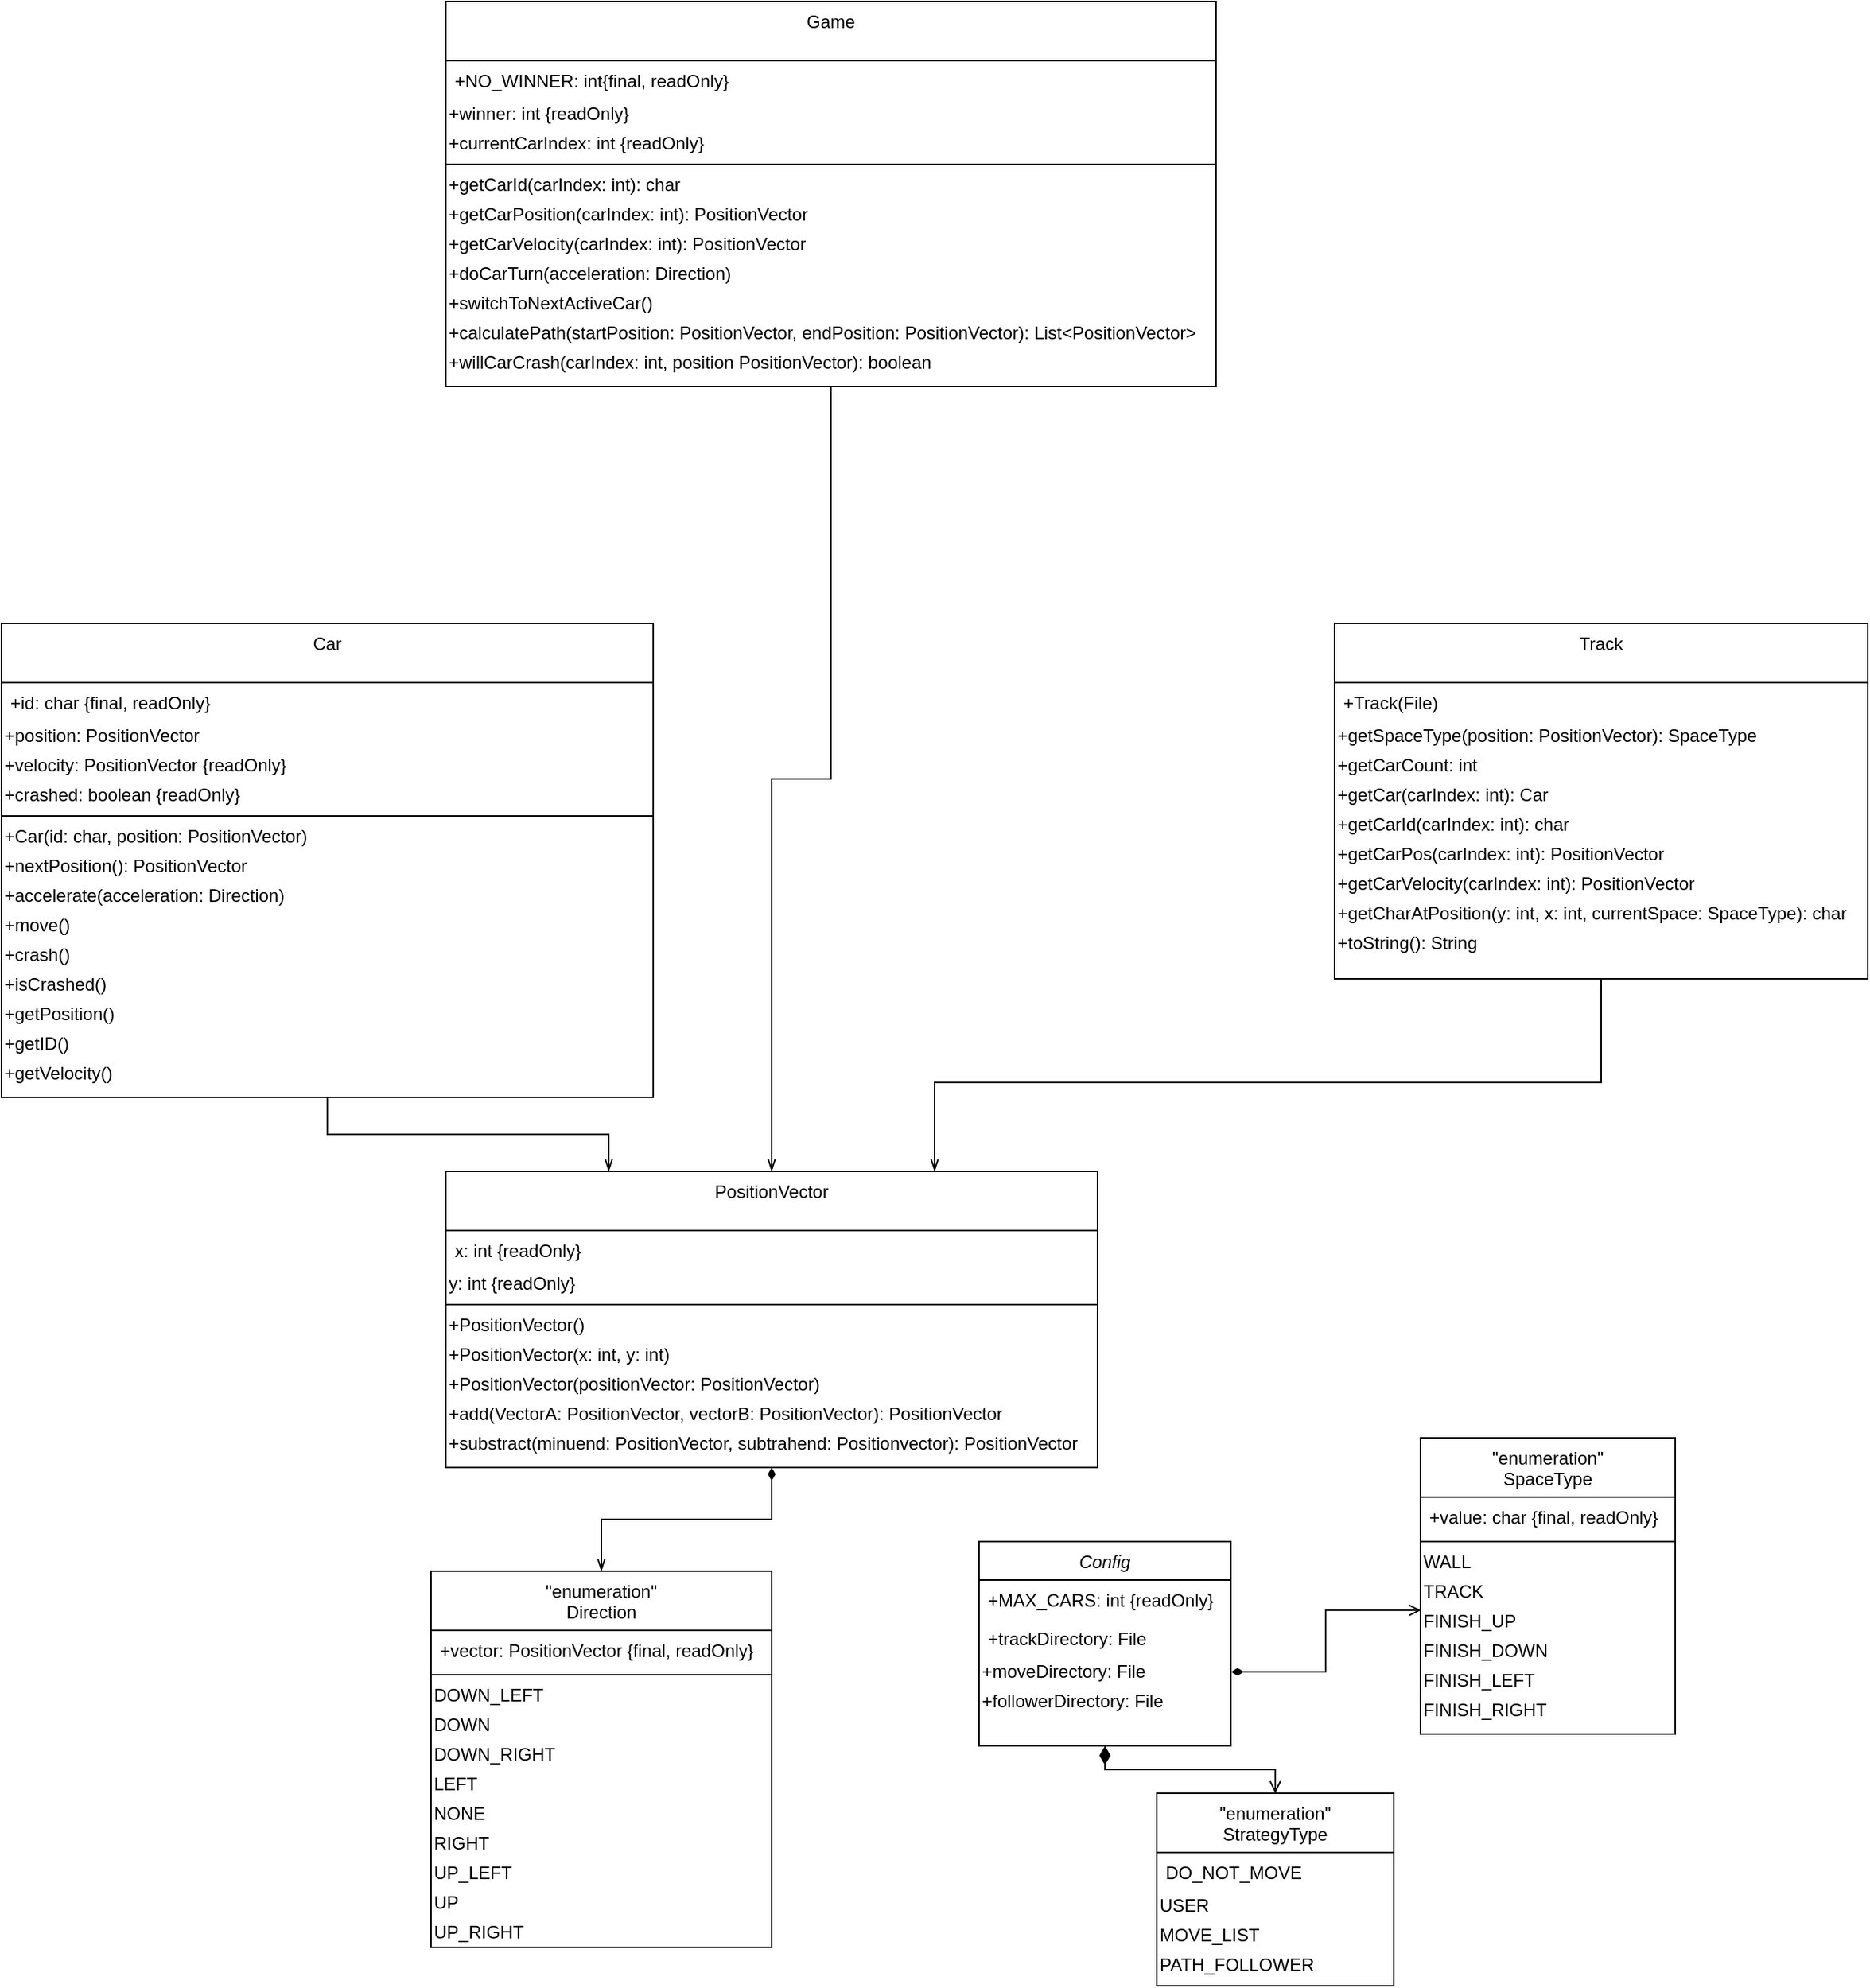<mxfile version="14.2.4" type="onedrive"><diagram id="C5RBs43oDa-KdzZeNtuy" name="Page-1"><mxGraphModel dx="2036" dy="1858" grid="1" gridSize="10" guides="1" tooltips="1" connect="1" arrows="1" fold="1" page="1" pageScale="1" pageWidth="827" pageHeight="1169" math="0" shadow="0"><root><mxCell id="WIyWlLk6GJQsqaUBKTNV-0"/><mxCell id="WIyWlLk6GJQsqaUBKTNV-1" parent="WIyWlLk6GJQsqaUBKTNV-0"/><mxCell id="zkfFHV4jXpPFQw0GAbJ--0" value="Config" style="swimlane;fontStyle=2;align=center;verticalAlign=top;childLayout=stackLayout;horizontal=1;startSize=26;horizontalStack=0;resizeParent=1;resizeLast=0;collapsible=1;marginBottom=0;rounded=0;shadow=0;strokeWidth=1;" parent="WIyWlLk6GJQsqaUBKTNV-1" vertex="1"><mxGeometry x="210" y="190" width="170" height="138" as="geometry"><mxRectangle x="230" y="140" width="160" height="26" as="alternateBounds"/></mxGeometry></mxCell><mxCell id="zkfFHV4jXpPFQw0GAbJ--2" value="+MAX_CARS: int {readOnly}" style="text;align=left;verticalAlign=top;spacingLeft=4;spacingRight=4;overflow=hidden;rotatable=0;points=[[0,0.5],[1,0.5]];portConstraint=eastwest;rounded=0;shadow=0;html=0;" parent="zkfFHV4jXpPFQw0GAbJ--0" vertex="1"><mxGeometry y="26" width="170" height="26" as="geometry"/></mxCell><mxCell id="zkfFHV4jXpPFQw0GAbJ--3" value="+trackDirectory: File" style="text;align=left;verticalAlign=top;spacingLeft=4;spacingRight=4;overflow=hidden;rotatable=0;points=[[0,0.5],[1,0.5]];portConstraint=eastwest;rounded=0;shadow=0;html=0;" parent="zkfFHV4jXpPFQw0GAbJ--0" vertex="1"><mxGeometry y="52" width="170" height="26" as="geometry"/></mxCell><mxCell id="3nBLzgC3iryZwLSNomIb-3" value="+moveDirectory: File" style="text;html=1;align=left;verticalAlign=middle;resizable=0;points=[];autosize=1;" vertex="1" parent="zkfFHV4jXpPFQw0GAbJ--0"><mxGeometry y="78" width="170" height="20" as="geometry"/></mxCell><mxCell id="3nBLzgC3iryZwLSNomIb-4" value="+followerDirectory: File" style="text;html=1;align=left;verticalAlign=middle;resizable=0;points=[];autosize=1;" vertex="1" parent="zkfFHV4jXpPFQw0GAbJ--0"><mxGeometry y="98" width="170" height="20" as="geometry"/></mxCell><mxCell id="zkfFHV4jXpPFQw0GAbJ--13" value="&quot;enumeration&quot;&#10;StrategyType&#10;" style="swimlane;fontStyle=0;align=center;verticalAlign=top;childLayout=stackLayout;horizontal=1;startSize=40;horizontalStack=0;resizeParent=1;resizeLast=0;collapsible=1;marginBottom=0;rounded=0;shadow=0;strokeWidth=1;" parent="WIyWlLk6GJQsqaUBKTNV-1" vertex="1"><mxGeometry x="330" y="360" width="160" height="130" as="geometry"><mxRectangle x="340" y="380" width="170" height="26" as="alternateBounds"/></mxGeometry></mxCell><mxCell id="zkfFHV4jXpPFQw0GAbJ--14" value="DO_NOT_MOVE" style="text;align=left;verticalAlign=top;spacingLeft=4;spacingRight=4;overflow=hidden;rotatable=0;points=[[0,0.5],[1,0.5]];portConstraint=eastwest;" parent="zkfFHV4jXpPFQw0GAbJ--13" vertex="1"><mxGeometry y="40" width="160" height="26" as="geometry"/></mxCell><mxCell id="3nBLzgC3iryZwLSNomIb-13" value="USER" style="text;html=1;align=left;verticalAlign=middle;resizable=0;points=[];autosize=1;" vertex="1" parent="zkfFHV4jXpPFQw0GAbJ--13"><mxGeometry y="66" width="160" height="20" as="geometry"/></mxCell><mxCell id="3nBLzgC3iryZwLSNomIb-14" value="MOVE_LIST" style="text;html=1;align=left;verticalAlign=middle;resizable=0;points=[];autosize=1;" vertex="1" parent="zkfFHV4jXpPFQw0GAbJ--13"><mxGeometry y="86" width="160" height="20" as="geometry"/></mxCell><mxCell id="3nBLzgC3iryZwLSNomIb-15" value="PATH_FOLLOWER" style="text;html=1;align=left;verticalAlign=middle;resizable=0;points=[];autosize=1;" vertex="1" parent="zkfFHV4jXpPFQw0GAbJ--13"><mxGeometry y="106" width="160" height="20" as="geometry"/></mxCell><mxCell id="zkfFHV4jXpPFQw0GAbJ--16" value="" style="endArrow=diamondThin;endSize=10;endFill=1;shadow=0;strokeWidth=1;rounded=0;edgeStyle=elbowEdgeStyle;elbow=vertical;startArrow=open;startFill=0;" parent="WIyWlLk6GJQsqaUBKTNV-1" source="zkfFHV4jXpPFQw0GAbJ--13" target="zkfFHV4jXpPFQw0GAbJ--0" edge="1"><mxGeometry width="160" relative="1" as="geometry"><mxPoint x="210" y="373" as="sourcePoint"/><mxPoint x="310" y="271" as="targetPoint"/></mxGeometry></mxCell><mxCell id="zkfFHV4jXpPFQw0GAbJ--17" value="&quot;enumeration&quot;&#10;SpaceType" style="swimlane;fontStyle=0;align=center;verticalAlign=top;childLayout=stackLayout;horizontal=1;startSize=40;horizontalStack=0;resizeParent=1;resizeLast=0;collapsible=1;marginBottom=0;rounded=0;shadow=0;strokeWidth=1;" parent="WIyWlLk6GJQsqaUBKTNV-1" vertex="1"><mxGeometry x="508" y="120" width="172" height="200" as="geometry"><mxRectangle x="550" y="140" width="160" height="26" as="alternateBounds"/></mxGeometry></mxCell><mxCell id="zkfFHV4jXpPFQw0GAbJ--19" value="+value: char {final, readOnly}" style="text;align=left;verticalAlign=top;spacingLeft=4;spacingRight=4;overflow=hidden;rotatable=0;points=[[0,0.5],[1,0.5]];portConstraint=eastwest;rounded=0;shadow=0;html=0;" parent="zkfFHV4jXpPFQw0GAbJ--17" vertex="1"><mxGeometry y="40" width="172" height="26" as="geometry"/></mxCell><mxCell id="zkfFHV4jXpPFQw0GAbJ--23" value="" style="line;html=1;strokeWidth=1;align=left;verticalAlign=middle;spacingTop=-1;spacingLeft=3;spacingRight=3;rotatable=0;labelPosition=right;points=[];portConstraint=eastwest;" parent="zkfFHV4jXpPFQw0GAbJ--17" vertex="1"><mxGeometry y="66" width="172" height="8" as="geometry"/></mxCell><mxCell id="3nBLzgC3iryZwLSNomIb-5" value="&lt;div&gt;&lt;span&gt;WALL&lt;/span&gt;&lt;/div&gt;" style="text;html=1;align=left;verticalAlign=middle;resizable=0;points=[];autosize=1;" vertex="1" parent="zkfFHV4jXpPFQw0GAbJ--17"><mxGeometry y="74" width="172" height="20" as="geometry"/></mxCell><mxCell id="3nBLzgC3iryZwLSNomIb-6" value="TRACK" style="text;html=1;align=left;verticalAlign=middle;resizable=0;points=[];autosize=1;" vertex="1" parent="zkfFHV4jXpPFQw0GAbJ--17"><mxGeometry y="94" width="172" height="20" as="geometry"/></mxCell><mxCell id="3nBLzgC3iryZwLSNomIb-7" value="FINISH_UP" style="text;html=1;align=left;verticalAlign=middle;resizable=0;points=[];autosize=1;" vertex="1" parent="zkfFHV4jXpPFQw0GAbJ--17"><mxGeometry y="114" width="172" height="20" as="geometry"/></mxCell><mxCell id="3nBLzgC3iryZwLSNomIb-8" value="FINISH_DOWN" style="text;html=1;align=left;verticalAlign=middle;resizable=0;points=[];autosize=1;" vertex="1" parent="zkfFHV4jXpPFQw0GAbJ--17"><mxGeometry y="134" width="172" height="20" as="geometry"/></mxCell><mxCell id="3nBLzgC3iryZwLSNomIb-9" value="FINISH_LEFT" style="text;html=1;align=left;verticalAlign=middle;resizable=0;points=[];autosize=1;" vertex="1" parent="zkfFHV4jXpPFQw0GAbJ--17"><mxGeometry y="154" width="172" height="20" as="geometry"/></mxCell><mxCell id="3nBLzgC3iryZwLSNomIb-10" value="FINISH_RIGHT" style="text;html=1;align=left;verticalAlign=middle;resizable=0;points=[];autosize=1;" vertex="1" parent="zkfFHV4jXpPFQw0GAbJ--17"><mxGeometry y="174" width="172" height="20" as="geometry"/></mxCell><mxCell id="3nBLzgC3iryZwLSNomIb-12" style="edgeStyle=orthogonalEdgeStyle;rounded=0;orthogonalLoop=1;jettySize=auto;html=1;entryX=0.002;entryY=0.12;entryDx=0;entryDy=0;entryPerimeter=0;endArrow=open;endFill=0;startArrow=diamondThin;startFill=1;" edge="1" parent="WIyWlLk6GJQsqaUBKTNV-1" source="3nBLzgC3iryZwLSNomIb-3" target="3nBLzgC3iryZwLSNomIb-7"><mxGeometry relative="1" as="geometry"/></mxCell><mxCell id="3nBLzgC3iryZwLSNomIb-22" value="&quot;enumeration&quot;&#10;Direction" style="swimlane;fontStyle=0;align=center;verticalAlign=top;childLayout=stackLayout;horizontal=1;startSize=40;horizontalStack=0;resizeParent=1;resizeLast=0;collapsible=1;marginBottom=0;rounded=0;shadow=0;strokeWidth=1;" vertex="1" parent="WIyWlLk6GJQsqaUBKTNV-1"><mxGeometry x="-160" y="210" width="230" height="254" as="geometry"><mxRectangle x="550" y="140" width="160" height="26" as="alternateBounds"/></mxGeometry></mxCell><mxCell id="3nBLzgC3iryZwLSNomIb-23" value="+vector: PositionVector {final, readOnly}" style="text;align=left;verticalAlign=top;spacingLeft=4;spacingRight=4;overflow=hidden;rotatable=0;points=[[0,0.5],[1,0.5]];portConstraint=eastwest;rounded=0;shadow=0;html=0;" vertex="1" parent="3nBLzgC3iryZwLSNomIb-22"><mxGeometry y="40" width="230" height="26" as="geometry"/></mxCell><mxCell id="3nBLzgC3iryZwLSNomIb-24" value="" style="line;html=1;strokeWidth=1;align=left;verticalAlign=middle;spacingTop=-1;spacingLeft=3;spacingRight=3;rotatable=0;labelPosition=right;points=[];portConstraint=eastwest;" vertex="1" parent="3nBLzgC3iryZwLSNomIb-22"><mxGeometry y="66" width="230" height="8" as="geometry"/></mxCell><mxCell id="3nBLzgC3iryZwLSNomIb-25" value="&lt;div&gt;&lt;span&gt;DOWN_LEFT&lt;/span&gt;&lt;/div&gt;" style="text;html=1;align=left;verticalAlign=middle;resizable=0;points=[];autosize=1;" vertex="1" parent="3nBLzgC3iryZwLSNomIb-22"><mxGeometry y="74" width="230" height="20" as="geometry"/></mxCell><mxCell id="3nBLzgC3iryZwLSNomIb-26" value="DOWN" style="text;html=1;align=left;verticalAlign=middle;resizable=0;points=[];autosize=1;" vertex="1" parent="3nBLzgC3iryZwLSNomIb-22"><mxGeometry y="94" width="230" height="20" as="geometry"/></mxCell><mxCell id="3nBLzgC3iryZwLSNomIb-27" value="DOWN_RIGHT" style="text;html=1;align=left;verticalAlign=middle;resizable=0;points=[];autosize=1;" vertex="1" parent="3nBLzgC3iryZwLSNomIb-22"><mxGeometry y="114" width="230" height="20" as="geometry"/></mxCell><mxCell id="3nBLzgC3iryZwLSNomIb-28" value="LEFT" style="text;html=1;align=left;verticalAlign=middle;resizable=0;points=[];autosize=1;" vertex="1" parent="3nBLzgC3iryZwLSNomIb-22"><mxGeometry y="134" width="230" height="20" as="geometry"/></mxCell><mxCell id="3nBLzgC3iryZwLSNomIb-29" value="NONE" style="text;html=1;align=left;verticalAlign=middle;resizable=0;points=[];autosize=1;" vertex="1" parent="3nBLzgC3iryZwLSNomIb-22"><mxGeometry y="154" width="230" height="20" as="geometry"/></mxCell><mxCell id="3nBLzgC3iryZwLSNomIb-30" value="RIGHT" style="text;html=1;align=left;verticalAlign=middle;resizable=0;points=[];autosize=1;" vertex="1" parent="3nBLzgC3iryZwLSNomIb-22"><mxGeometry y="174" width="230" height="20" as="geometry"/></mxCell><mxCell id="3nBLzgC3iryZwLSNomIb-31" value="UP_LEFT" style="text;html=1;align=left;verticalAlign=middle;resizable=0;points=[];autosize=1;" vertex="1" parent="3nBLzgC3iryZwLSNomIb-22"><mxGeometry y="194" width="230" height="20" as="geometry"/></mxCell><mxCell id="3nBLzgC3iryZwLSNomIb-32" value="UP" style="text;html=1;align=left;verticalAlign=middle;resizable=0;points=[];autosize=1;" vertex="1" parent="3nBLzgC3iryZwLSNomIb-22"><mxGeometry y="214" width="230" height="20" as="geometry"/></mxCell><mxCell id="3nBLzgC3iryZwLSNomIb-33" value="UP_RIGHT" style="text;html=1;align=left;verticalAlign=middle;resizable=0;points=[];autosize=1;" vertex="1" parent="3nBLzgC3iryZwLSNomIb-22"><mxGeometry y="234" width="230" height="20" as="geometry"/></mxCell><mxCell id="3nBLzgC3iryZwLSNomIb-44" style="edgeStyle=orthogonalEdgeStyle;rounded=0;orthogonalLoop=1;jettySize=auto;html=1;entryX=0.5;entryY=0;entryDx=0;entryDy=0;startArrow=diamondThin;startFill=1;endArrow=openThin;endFill=0;" edge="1" parent="WIyWlLk6GJQsqaUBKTNV-1" source="3nBLzgC3iryZwLSNomIb-34" target="3nBLzgC3iryZwLSNomIb-22"><mxGeometry relative="1" as="geometry"/></mxCell><mxCell id="3nBLzgC3iryZwLSNomIb-34" value="PositionVector" style="swimlane;fontStyle=0;align=center;verticalAlign=top;childLayout=stackLayout;horizontal=1;startSize=40;horizontalStack=0;resizeParent=1;resizeLast=0;collapsible=1;marginBottom=0;rounded=0;shadow=0;strokeWidth=1;" vertex="1" parent="WIyWlLk6GJQsqaUBKTNV-1"><mxGeometry x="-150" y="-60" width="440" height="200" as="geometry"><mxRectangle x="550" y="140" width="160" height="26" as="alternateBounds"/></mxGeometry></mxCell><mxCell id="3nBLzgC3iryZwLSNomIb-35" value="x: int {readOnly}" style="text;align=left;verticalAlign=top;spacingLeft=4;spacingRight=4;overflow=hidden;rotatable=0;points=[[0,0.5],[1,0.5]];portConstraint=eastwest;rounded=0;shadow=0;html=0;" vertex="1" parent="3nBLzgC3iryZwLSNomIb-34"><mxGeometry y="40" width="440" height="26" as="geometry"/></mxCell><mxCell id="3nBLzgC3iryZwLSNomIb-43" value="y: int {readOnly}" style="text;html=1;align=left;verticalAlign=middle;resizable=0;points=[];autosize=1;" vertex="1" parent="3nBLzgC3iryZwLSNomIb-34"><mxGeometry y="66" width="440" height="20" as="geometry"/></mxCell><mxCell id="3nBLzgC3iryZwLSNomIb-36" value="" style="line;html=1;strokeWidth=1;align=left;verticalAlign=middle;spacingTop=-1;spacingLeft=3;spacingRight=3;rotatable=0;labelPosition=right;points=[];portConstraint=eastwest;" vertex="1" parent="3nBLzgC3iryZwLSNomIb-34"><mxGeometry y="86" width="440" height="8" as="geometry"/></mxCell><mxCell id="3nBLzgC3iryZwLSNomIb-37" value="&lt;div&gt;&lt;span&gt;+PositionVector()&lt;/span&gt;&lt;/div&gt;" style="text;html=1;align=left;verticalAlign=middle;resizable=0;points=[];autosize=1;" vertex="1" parent="3nBLzgC3iryZwLSNomIb-34"><mxGeometry y="94" width="440" height="20" as="geometry"/></mxCell><mxCell id="3nBLzgC3iryZwLSNomIb-38" value="+PositionVector(x: int, y: int)" style="text;html=1;align=left;verticalAlign=middle;resizable=0;points=[];autosize=1;" vertex="1" parent="3nBLzgC3iryZwLSNomIb-34"><mxGeometry y="114" width="440" height="20" as="geometry"/></mxCell><mxCell id="3nBLzgC3iryZwLSNomIb-39" value="+PositionVector(positionVector: PositionVector)" style="text;html=1;align=left;verticalAlign=middle;resizable=0;points=[];autosize=1;" vertex="1" parent="3nBLzgC3iryZwLSNomIb-34"><mxGeometry y="134" width="440" height="20" as="geometry"/></mxCell><mxCell id="3nBLzgC3iryZwLSNomIb-40" value="+add(VectorA: PositionVector, vectorB: PositionVector): PositionVector" style="text;html=1;align=left;verticalAlign=middle;resizable=0;points=[];autosize=1;" vertex="1" parent="3nBLzgC3iryZwLSNomIb-34"><mxGeometry y="154" width="440" height="20" as="geometry"/></mxCell><mxCell id="3nBLzgC3iryZwLSNomIb-41" value="+substract(minuend: PositionVector, subtrahend: Positionvector): PositionVector" style="text;html=1;align=left;verticalAlign=middle;resizable=0;points=[];autosize=1;" vertex="1" parent="3nBLzgC3iryZwLSNomIb-34"><mxGeometry y="174" width="440" height="20" as="geometry"/></mxCell><mxCell id="3nBLzgC3iryZwLSNomIb-57" style="edgeStyle=orthogonalEdgeStyle;rounded=0;orthogonalLoop=1;jettySize=auto;html=1;entryX=0.75;entryY=0;entryDx=0;entryDy=0;startArrow=none;startFill=0;endArrow=openThin;endFill=0;" edge="1" parent="WIyWlLk6GJQsqaUBKTNV-1" source="3nBLzgC3iryZwLSNomIb-45" target="3nBLzgC3iryZwLSNomIb-34"><mxGeometry relative="1" as="geometry"><Array as="points"><mxPoint x="630" y="-120"/><mxPoint x="180" y="-120"/></Array></mxGeometry></mxCell><mxCell id="3nBLzgC3iryZwLSNomIb-45" value="Track" style="swimlane;fontStyle=0;align=center;verticalAlign=top;childLayout=stackLayout;horizontal=1;startSize=40;horizontalStack=0;resizeParent=1;resizeLast=0;collapsible=1;marginBottom=0;rounded=0;shadow=0;strokeWidth=1;" vertex="1" parent="WIyWlLk6GJQsqaUBKTNV-1"><mxGeometry x="450" y="-430" width="360" height="240" as="geometry"><mxRectangle x="550" y="140" width="160" height="26" as="alternateBounds"/></mxGeometry></mxCell><mxCell id="3nBLzgC3iryZwLSNomIb-46" value="+Track(File)" style="text;align=left;verticalAlign=top;spacingLeft=4;spacingRight=4;overflow=hidden;rotatable=0;points=[[0,0.5],[1,0.5]];portConstraint=eastwest;rounded=0;shadow=0;html=0;" vertex="1" parent="3nBLzgC3iryZwLSNomIb-45"><mxGeometry y="40" width="360" height="26" as="geometry"/></mxCell><mxCell id="3nBLzgC3iryZwLSNomIb-48" value="&lt;div&gt;&lt;span&gt;+getSpaceType(position: PositionVector): SpaceType&lt;/span&gt;&lt;/div&gt;" style="text;html=1;align=left;verticalAlign=middle;resizable=0;points=[];autosize=1;" vertex="1" parent="3nBLzgC3iryZwLSNomIb-45"><mxGeometry y="66" width="360" height="20" as="geometry"/></mxCell><mxCell id="3nBLzgC3iryZwLSNomIb-49" value="+getCarCount: int" style="text;html=1;align=left;verticalAlign=middle;resizable=0;points=[];autosize=1;" vertex="1" parent="3nBLzgC3iryZwLSNomIb-45"><mxGeometry y="86" width="360" height="20" as="geometry"/></mxCell><mxCell id="3nBLzgC3iryZwLSNomIb-50" value="+getCar(carIndex: int): Car" style="text;html=1;align=left;verticalAlign=middle;resizable=0;points=[];autosize=1;" vertex="1" parent="3nBLzgC3iryZwLSNomIb-45"><mxGeometry y="106" width="360" height="20" as="geometry"/></mxCell><mxCell id="3nBLzgC3iryZwLSNomIb-51" value="+getCarId(carIndex: int): char" style="text;html=1;align=left;verticalAlign=middle;resizable=0;points=[];autosize=1;" vertex="1" parent="3nBLzgC3iryZwLSNomIb-45"><mxGeometry y="126" width="360" height="20" as="geometry"/></mxCell><mxCell id="3nBLzgC3iryZwLSNomIb-52" value="+getCarPos(carIndex: int): PositionVector" style="text;html=1;align=left;verticalAlign=middle;resizable=0;points=[];autosize=1;" vertex="1" parent="3nBLzgC3iryZwLSNomIb-45"><mxGeometry y="146" width="360" height="20" as="geometry"/></mxCell><mxCell id="3nBLzgC3iryZwLSNomIb-53" value="+getCarVelocity(carIndex: int): PositionVector" style="text;html=1;align=left;verticalAlign=middle;resizable=0;points=[];autosize=1;" vertex="1" parent="3nBLzgC3iryZwLSNomIb-45"><mxGeometry y="166" width="360" height="20" as="geometry"/></mxCell><mxCell id="3nBLzgC3iryZwLSNomIb-54" value="+getCharAtPosition(y: int, x: int, currentSpace: SpaceType): char" style="text;html=1;align=left;verticalAlign=middle;resizable=0;points=[];autosize=1;" vertex="1" parent="3nBLzgC3iryZwLSNomIb-45"><mxGeometry y="186" width="360" height="20" as="geometry"/></mxCell><mxCell id="3nBLzgC3iryZwLSNomIb-55" value="+toString(): String" style="text;html=1;align=left;verticalAlign=middle;resizable=0;points=[];autosize=1;" vertex="1" parent="3nBLzgC3iryZwLSNomIb-45"><mxGeometry y="206" width="360" height="20" as="geometry"/></mxCell><mxCell id="3nBLzgC3iryZwLSNomIb-83" style="edgeStyle=orthogonalEdgeStyle;rounded=0;orthogonalLoop=1;jettySize=auto;html=1;entryX=0.25;entryY=0;entryDx=0;entryDy=0;startArrow=none;startFill=0;endArrow=openThin;endFill=0;" edge="1" parent="WIyWlLk6GJQsqaUBKTNV-1" source="3nBLzgC3iryZwLSNomIb-68" target="3nBLzgC3iryZwLSNomIb-34"><mxGeometry relative="1" as="geometry"/></mxCell><mxCell id="3nBLzgC3iryZwLSNomIb-68" value="Car" style="swimlane;fontStyle=0;align=center;verticalAlign=top;childLayout=stackLayout;horizontal=1;startSize=40;horizontalStack=0;resizeParent=1;resizeLast=0;collapsible=1;marginBottom=0;rounded=0;shadow=0;strokeWidth=1;" vertex="1" parent="WIyWlLk6GJQsqaUBKTNV-1"><mxGeometry x="-450" y="-430" width="440" height="320" as="geometry"><mxRectangle x="550" y="140" width="160" height="26" as="alternateBounds"/></mxGeometry></mxCell><mxCell id="3nBLzgC3iryZwLSNomIb-69" value="+id: char {final, readOnly}" style="text;align=left;verticalAlign=top;spacingLeft=4;spacingRight=4;overflow=hidden;rotatable=0;points=[[0,0.5],[1,0.5]];portConstraint=eastwest;rounded=0;shadow=0;html=0;" vertex="1" parent="3nBLzgC3iryZwLSNomIb-68"><mxGeometry y="40" width="440" height="26" as="geometry"/></mxCell><mxCell id="3nBLzgC3iryZwLSNomIb-70" value="+position: PositionVector" style="text;html=1;align=left;verticalAlign=middle;resizable=0;points=[];autosize=1;" vertex="1" parent="3nBLzgC3iryZwLSNomIb-68"><mxGeometry y="66" width="440" height="20" as="geometry"/></mxCell><mxCell id="3nBLzgC3iryZwLSNomIb-77" value="+velocity: PositionVector {readOnly}" style="text;html=1;align=left;verticalAlign=middle;resizable=0;points=[];autosize=1;" vertex="1" parent="3nBLzgC3iryZwLSNomIb-68"><mxGeometry y="86" width="440" height="20" as="geometry"/></mxCell><mxCell id="3nBLzgC3iryZwLSNomIb-73" value="+crashed: boolean {readOnly}" style="text;html=1;align=left;verticalAlign=middle;resizable=0;points=[];autosize=1;" vertex="1" parent="3nBLzgC3iryZwLSNomIb-68"><mxGeometry y="106" width="440" height="20" as="geometry"/></mxCell><mxCell id="3nBLzgC3iryZwLSNomIb-71" value="" style="line;html=1;strokeWidth=1;align=left;verticalAlign=middle;spacingTop=-1;spacingLeft=3;spacingRight=3;rotatable=0;labelPosition=right;points=[];portConstraint=eastwest;" vertex="1" parent="3nBLzgC3iryZwLSNomIb-68"><mxGeometry y="126" width="440" height="8" as="geometry"/></mxCell><mxCell id="3nBLzgC3iryZwLSNomIb-74" value="+Car(id: char, position: PositionVector)" style="text;html=1;align=left;verticalAlign=middle;resizable=0;points=[];autosize=1;" vertex="1" parent="3nBLzgC3iryZwLSNomIb-68"><mxGeometry y="134" width="440" height="20" as="geometry"/></mxCell><mxCell id="3nBLzgC3iryZwLSNomIb-75" value="+nextPosition(): PositionVector" style="text;html=1;align=left;verticalAlign=middle;resizable=0;points=[];autosize=1;" vertex="1" parent="3nBLzgC3iryZwLSNomIb-68"><mxGeometry y="154" width="440" height="20" as="geometry"/></mxCell><mxCell id="3nBLzgC3iryZwLSNomIb-76" value="+accelerate(acceleration: Direction)" style="text;html=1;align=left;verticalAlign=middle;resizable=0;points=[];autosize=1;" vertex="1" parent="3nBLzgC3iryZwLSNomIb-68"><mxGeometry y="174" width="440" height="20" as="geometry"/></mxCell><mxCell id="3nBLzgC3iryZwLSNomIb-72" value="&lt;div&gt;&lt;span&gt;+move()&lt;/span&gt;&lt;/div&gt;" style="text;html=1;align=left;verticalAlign=middle;resizable=0;points=[];autosize=1;" vertex="1" parent="3nBLzgC3iryZwLSNomIb-68"><mxGeometry y="194" width="440" height="20" as="geometry"/></mxCell><mxCell id="3nBLzgC3iryZwLSNomIb-78" value="+crash()" style="text;html=1;align=left;verticalAlign=middle;resizable=0;points=[];autosize=1;" vertex="1" parent="3nBLzgC3iryZwLSNomIb-68"><mxGeometry y="214" width="440" height="20" as="geometry"/></mxCell><mxCell id="3nBLzgC3iryZwLSNomIb-79" value="+isCrashed()" style="text;html=1;align=left;verticalAlign=middle;resizable=0;points=[];autosize=1;" vertex="1" parent="3nBLzgC3iryZwLSNomIb-68"><mxGeometry y="234" width="440" height="20" as="geometry"/></mxCell><mxCell id="3nBLzgC3iryZwLSNomIb-80" value="+getPosition()" style="text;html=1;align=left;verticalAlign=middle;resizable=0;points=[];autosize=1;" vertex="1" parent="3nBLzgC3iryZwLSNomIb-68"><mxGeometry y="254" width="440" height="20" as="geometry"/></mxCell><mxCell id="3nBLzgC3iryZwLSNomIb-81" value="+getID()" style="text;html=1;align=left;verticalAlign=middle;resizable=0;points=[];autosize=1;" vertex="1" parent="3nBLzgC3iryZwLSNomIb-68"><mxGeometry y="274" width="440" height="20" as="geometry"/></mxCell><mxCell id="3nBLzgC3iryZwLSNomIb-82" value="&lt;div&gt;&lt;span&gt;+getVelocity()&lt;/span&gt;&lt;/div&gt;" style="text;html=1;align=left;verticalAlign=middle;resizable=0;points=[];autosize=1;" vertex="1" parent="3nBLzgC3iryZwLSNomIb-68"><mxGeometry y="294" width="440" height="20" as="geometry"/></mxCell><mxCell id="3nBLzgC3iryZwLSNomIb-99" style="edgeStyle=orthogonalEdgeStyle;rounded=0;orthogonalLoop=1;jettySize=auto;html=1;entryX=0.5;entryY=0;entryDx=0;entryDy=0;startArrow=none;startFill=0;endArrow=openThin;endFill=0;" edge="1" parent="WIyWlLk6GJQsqaUBKTNV-1" source="3nBLzgC3iryZwLSNomIb-84" target="3nBLzgC3iryZwLSNomIb-34"><mxGeometry relative="1" as="geometry"/></mxCell><mxCell id="3nBLzgC3iryZwLSNomIb-84" value="Game" style="swimlane;fontStyle=0;align=center;verticalAlign=top;childLayout=stackLayout;horizontal=1;startSize=40;horizontalStack=0;resizeParent=1;resizeLast=0;collapsible=1;marginBottom=0;rounded=0;shadow=0;strokeWidth=1;" vertex="1" parent="WIyWlLk6GJQsqaUBKTNV-1"><mxGeometry x="-150" y="-850" width="520" height="260" as="geometry"><mxRectangle x="550" y="140" width="160" height="26" as="alternateBounds"/></mxGeometry></mxCell><mxCell id="3nBLzgC3iryZwLSNomIb-85" value="+NO_WINNER: int{final, readOnly}" style="text;align=left;verticalAlign=top;spacingLeft=4;spacingRight=4;overflow=hidden;rotatable=0;points=[[0,0.5],[1,0.5]];portConstraint=eastwest;rounded=0;shadow=0;html=0;" vertex="1" parent="3nBLzgC3iryZwLSNomIb-84"><mxGeometry y="40" width="520" height="26" as="geometry"/></mxCell><mxCell id="3nBLzgC3iryZwLSNomIb-86" value="+winner: int {readOnly}" style="text;html=1;align=left;verticalAlign=middle;resizable=0;points=[];autosize=1;" vertex="1" parent="3nBLzgC3iryZwLSNomIb-84"><mxGeometry y="66" width="520" height="20" as="geometry"/></mxCell><mxCell id="3nBLzgC3iryZwLSNomIb-87" value="+currentCarIndex: int {readOnly}" style="text;html=1;align=left;verticalAlign=middle;resizable=0;points=[];autosize=1;" vertex="1" parent="3nBLzgC3iryZwLSNomIb-84"><mxGeometry y="86" width="520" height="20" as="geometry"/></mxCell><mxCell id="3nBLzgC3iryZwLSNomIb-89" value="" style="line;html=1;strokeWidth=1;align=left;verticalAlign=middle;spacingTop=-1;spacingLeft=3;spacingRight=3;rotatable=0;labelPosition=right;points=[];portConstraint=eastwest;" vertex="1" parent="3nBLzgC3iryZwLSNomIb-84"><mxGeometry y="106" width="520" height="8" as="geometry"/></mxCell><mxCell id="3nBLzgC3iryZwLSNomIb-88" value="+getCarId(carIndex: int): char" style="text;html=1;align=left;verticalAlign=middle;resizable=0;points=[];autosize=1;" vertex="1" parent="3nBLzgC3iryZwLSNomIb-84"><mxGeometry y="114" width="520" height="20" as="geometry"/></mxCell><mxCell id="3nBLzgC3iryZwLSNomIb-90" value="+getCarPosition(carIndex: int): PositionVector" style="text;html=1;align=left;verticalAlign=middle;resizable=0;points=[];autosize=1;" vertex="1" parent="3nBLzgC3iryZwLSNomIb-84"><mxGeometry y="134" width="520" height="20" as="geometry"/></mxCell><mxCell id="3nBLzgC3iryZwLSNomIb-91" value="+getCarVelocity(carIndex: int): PositionVector" style="text;html=1;align=left;verticalAlign=middle;resizable=0;points=[];autosize=1;" vertex="1" parent="3nBLzgC3iryZwLSNomIb-84"><mxGeometry y="154" width="520" height="20" as="geometry"/></mxCell><mxCell id="3nBLzgC3iryZwLSNomIb-92" value="+doCarTurn(acceleration: Direction)" style="text;html=1;align=left;verticalAlign=middle;resizable=0;points=[];autosize=1;" vertex="1" parent="3nBLzgC3iryZwLSNomIb-84"><mxGeometry y="174" width="520" height="20" as="geometry"/></mxCell><mxCell id="3nBLzgC3iryZwLSNomIb-93" value="&lt;div&gt;&lt;span&gt;+switchToNextActiveCar()&lt;/span&gt;&lt;/div&gt;" style="text;html=1;align=left;verticalAlign=middle;resizable=0;points=[];autosize=1;" vertex="1" parent="3nBLzgC3iryZwLSNomIb-84"><mxGeometry y="194" width="520" height="20" as="geometry"/></mxCell><mxCell id="3nBLzgC3iryZwLSNomIb-94" value="+calculatePath(startPosition: PositionVector, endPosition: PositionVector): List&amp;lt;PositionVector&amp;gt;" style="text;html=1;align=left;verticalAlign=middle;resizable=0;points=[];autosize=1;" vertex="1" parent="3nBLzgC3iryZwLSNomIb-84"><mxGeometry y="214" width="520" height="20" as="geometry"/></mxCell><mxCell id="3nBLzgC3iryZwLSNomIb-95" value="+willCarCrash(carIndex: int, position PositionVector): boolean" style="text;html=1;align=left;verticalAlign=middle;resizable=0;points=[];autosize=1;" vertex="1" parent="3nBLzgC3iryZwLSNomIb-84"><mxGeometry y="234" width="520" height="20" as="geometry"/></mxCell></root></mxGraphModel></diagram></mxfile>